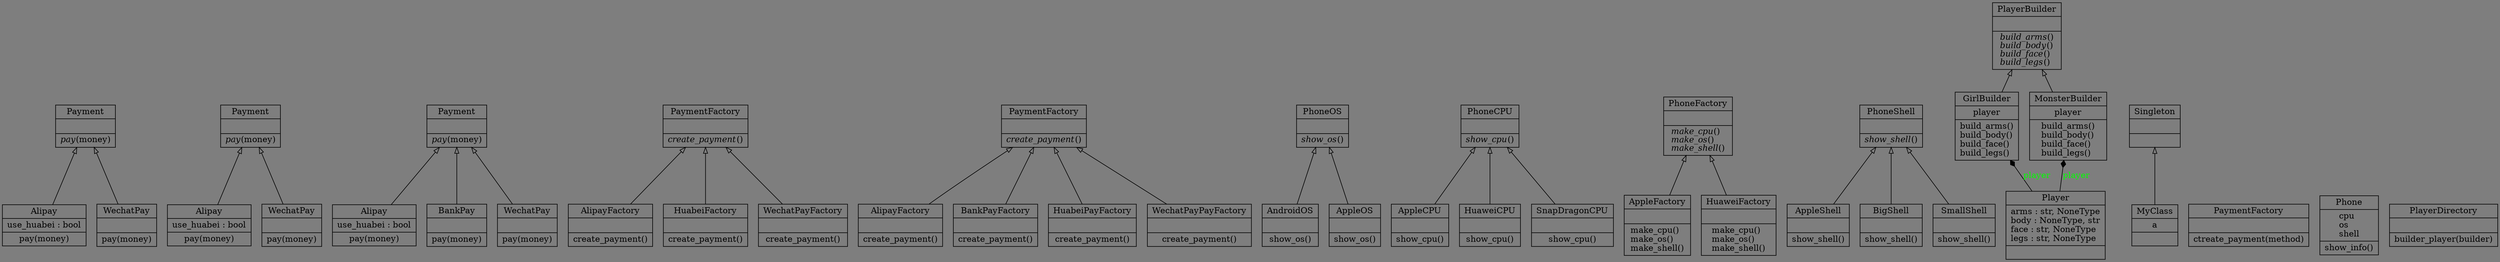 digraph "classes" {
rankdir=BT
bgcolor="#7e7e7e"
charset="utf-8"
"3.创建型模式.1._简单工厂模式.Alipay" [color="black", fontcolor="black", label=<{Alipay|use_huabei : bool<br ALIGN="LEFT"/>|pay(money)<br ALIGN="LEFT"/>}>, shape="record", style="solid"];
"3.创建型模式.2._工厂方法模式.Alipay" [color="black", fontcolor="black", label=<{Alipay|use_huabei : bool<br ALIGN="LEFT"/>|pay(money)<br ALIGN="LEFT"/>}>, shape="record", style="solid"];
"3.创建型模式.3._抽象工厂模式.Alipay" [color="black", fontcolor="black", label=<{Alipay|use_huabei : bool<br ALIGN="LEFT"/>|pay(money)<br ALIGN="LEFT"/>}>, shape="record", style="solid"];
"3.创建型模式.2._工厂方法模式.AlipayFactory" [color="black", fontcolor="black", label=<{AlipayFactory|<br ALIGN="LEFT"/>|create_payment()<br ALIGN="LEFT"/>}>, shape="record", style="solid"];
"3.创建型模式.3._抽象工厂模式.AlipayFactory" [color="black", fontcolor="black", label=<{AlipayFactory|<br ALIGN="LEFT"/>|create_payment()<br ALIGN="LEFT"/>}>, shape="record", style="solid"];
"3.创建型模式.4._建造者模式.AndroidOS" [color="black", fontcolor="black", label=<{AndroidOS|<br ALIGN="LEFT"/>|show_os()<br ALIGN="LEFT"/>}>, shape="record", style="solid"];
"3.创建型模式.4._建造者模式.AppleCPU" [color="black", fontcolor="black", label=<{AppleCPU|<br ALIGN="LEFT"/>|show_cpu()<br ALIGN="LEFT"/>}>, shape="record", style="solid"];
"3.创建型模式.4._建造者模式.AppleFactory" [color="black", fontcolor="black", label=<{AppleFactory|<br ALIGN="LEFT"/>|make_cpu()<br ALIGN="LEFT"/>make_os()<br ALIGN="LEFT"/>make_shell()<br ALIGN="LEFT"/>}>, shape="record", style="solid"];
"3.创建型模式.4._建造者模式.AppleOS" [color="black", fontcolor="black", label=<{AppleOS|<br ALIGN="LEFT"/>|show_os()<br ALIGN="LEFT"/>}>, shape="record", style="solid"];
"3.创建型模式.4._建造者模式.AppleShell" [color="black", fontcolor="black", label=<{AppleShell|<br ALIGN="LEFT"/>|show_shell()<br ALIGN="LEFT"/>}>, shape="record", style="solid"];
"3.创建型模式.3._抽象工厂模式.BankPay" [color="black", fontcolor="black", label=<{BankPay|<br ALIGN="LEFT"/>|pay(money)<br ALIGN="LEFT"/>}>, shape="record", style="solid"];
"3.创建型模式.3._抽象工厂模式.BankPayFactory" [color="black", fontcolor="black", label=<{BankPayFactory|<br ALIGN="LEFT"/>|create_payment()<br ALIGN="LEFT"/>}>, shape="record", style="solid"];
"3.创建型模式.4._建造者模式.BigShell" [color="black", fontcolor="black", label=<{BigShell|<br ALIGN="LEFT"/>|show_shell()<br ALIGN="LEFT"/>}>, shape="record", style="solid"];
"3.创建型模式.5._单例模式.GirlBuilder" [color="black", fontcolor="black", label=<{GirlBuilder|player<br ALIGN="LEFT"/>|build_arms()<br ALIGN="LEFT"/>build_body()<br ALIGN="LEFT"/>build_face()<br ALIGN="LEFT"/>build_legs()<br ALIGN="LEFT"/>}>, shape="record", style="solid"];
"3.创建型模式.2._工厂方法模式.HuabeiFactory" [color="black", fontcolor="black", label=<{HuabeiFactory|<br ALIGN="LEFT"/>|create_payment()<br ALIGN="LEFT"/>}>, shape="record", style="solid"];
"3.创建型模式.3._抽象工厂模式.HuabeiPayFactory" [color="black", fontcolor="black", label=<{HuabeiPayFactory|<br ALIGN="LEFT"/>|create_payment()<br ALIGN="LEFT"/>}>, shape="record", style="solid"];
"3.创建型模式.4._建造者模式.HuaweiCPU" [color="black", fontcolor="black", label=<{HuaweiCPU|<br ALIGN="LEFT"/>|show_cpu()<br ALIGN="LEFT"/>}>, shape="record", style="solid"];
"3.创建型模式.4._建造者模式.HuaweiFactory" [color="black", fontcolor="black", label=<{HuaweiFactory|<br ALIGN="LEFT"/>|make_cpu()<br ALIGN="LEFT"/>make_os()<br ALIGN="LEFT"/>make_shell()<br ALIGN="LEFT"/>}>, shape="record", style="solid"];
"3.创建型模式.5._单例模式.MonsterBuilder" [color="black", fontcolor="black", label=<{MonsterBuilder|player<br ALIGN="LEFT"/>|build_arms()<br ALIGN="LEFT"/>build_body()<br ALIGN="LEFT"/>build_face()<br ALIGN="LEFT"/>build_legs()<br ALIGN="LEFT"/>}>, shape="record", style="solid"];
"3.创建型模式.6._创建型模式概述.MyClass" [color="black", fontcolor="black", label=<{MyClass|a<br ALIGN="LEFT"/>|}>, shape="record", style="solid"];
"3.创建型模式.1._简单工厂模式.Payment" [color="black", fontcolor="black", label=<{Payment|<br ALIGN="LEFT"/>|<I>pay</I>(money)<br ALIGN="LEFT"/>}>, shape="record", style="solid"];
"3.创建型模式.2._工厂方法模式.Payment" [color="black", fontcolor="black", label=<{Payment|<br ALIGN="LEFT"/>|<I>pay</I>(money)<br ALIGN="LEFT"/>}>, shape="record", style="solid"];
"3.创建型模式.3._抽象工厂模式.Payment" [color="black", fontcolor="black", label=<{Payment|<br ALIGN="LEFT"/>|<I>pay</I>(money)<br ALIGN="LEFT"/>}>, shape="record", style="solid"];
"3.创建型模式.1._简单工厂模式.PaymentFactory" [color="black", fontcolor="black", label=<{PaymentFactory|<br ALIGN="LEFT"/>|ctreate_payment(method)<br ALIGN="LEFT"/>}>, shape="record", style="solid"];
"3.创建型模式.2._工厂方法模式.PaymentFactory" [color="black", fontcolor="black", label=<{PaymentFactory|<br ALIGN="LEFT"/>|<I>create_payment</I>()<br ALIGN="LEFT"/>}>, shape="record", style="solid"];
"3.创建型模式.3._抽象工厂模式.PaymentFactory" [color="black", fontcolor="black", label=<{PaymentFactory|<br ALIGN="LEFT"/>|<I>create_payment</I>()<br ALIGN="LEFT"/>}>, shape="record", style="solid"];
"3.创建型模式.4._建造者模式.Phone" [color="black", fontcolor="black", label=<{Phone|cpu<br ALIGN="LEFT"/>os<br ALIGN="LEFT"/>shell<br ALIGN="LEFT"/>|show_info()<br ALIGN="LEFT"/>}>, shape="record", style="solid"];
"3.创建型模式.4._建造者模式.PhoneCPU" [color="black", fontcolor="black", label=<{PhoneCPU|<br ALIGN="LEFT"/>|<I>show_cpu</I>()<br ALIGN="LEFT"/>}>, shape="record", style="solid"];
"3.创建型模式.4._建造者模式.PhoneFactory" [color="black", fontcolor="black", label=<{PhoneFactory|<br ALIGN="LEFT"/>|<I>make_cpu</I>()<br ALIGN="LEFT"/><I>make_os</I>()<br ALIGN="LEFT"/><I>make_shell</I>()<br ALIGN="LEFT"/>}>, shape="record", style="solid"];
"3.创建型模式.4._建造者模式.PhoneOS" [color="black", fontcolor="black", label=<{PhoneOS|<br ALIGN="LEFT"/>|<I>show_os</I>()<br ALIGN="LEFT"/>}>, shape="record", style="solid"];
"3.创建型模式.4._建造者模式.PhoneShell" [color="black", fontcolor="black", label=<{PhoneShell|<br ALIGN="LEFT"/>|<I>show_shell</I>()<br ALIGN="LEFT"/>}>, shape="record", style="solid"];
"3.创建型模式.5._单例模式.Player" [color="black", fontcolor="black", label=<{Player|arms : str, NoneType<br ALIGN="LEFT"/>body : NoneType, str<br ALIGN="LEFT"/>face : str, NoneType<br ALIGN="LEFT"/>legs : str, NoneType<br ALIGN="LEFT"/>|}>, shape="record", style="solid"];
"3.创建型模式.5._单例模式.PlayerBuilder" [color="black", fontcolor="black", label=<{PlayerBuilder|<br ALIGN="LEFT"/>|<I>build_arms</I>()<br ALIGN="LEFT"/><I>build_body</I>()<br ALIGN="LEFT"/><I>build_face</I>()<br ALIGN="LEFT"/><I>build_legs</I>()<br ALIGN="LEFT"/>}>, shape="record", style="solid"];
"3.创建型模式.5._单例模式.PlayerDirectory" [color="black", fontcolor="black", label=<{PlayerDirectory|<br ALIGN="LEFT"/>|builder_player(builder)<br ALIGN="LEFT"/>}>, shape="record", style="solid"];
"3.创建型模式.6._创建型模式概述.Singleton" [color="black", fontcolor="black", label=<{Singleton|<br ALIGN="LEFT"/>|}>, shape="record", style="solid"];
"3.创建型模式.4._建造者模式.SmallShell" [color="black", fontcolor="black", label=<{SmallShell|<br ALIGN="LEFT"/>|show_shell()<br ALIGN="LEFT"/>}>, shape="record", style="solid"];
"3.创建型模式.4._建造者模式.SnapDragonCPU" [color="black", fontcolor="black", label=<{SnapDragonCPU|<br ALIGN="LEFT"/>|show_cpu()<br ALIGN="LEFT"/>}>, shape="record", style="solid"];
"3.创建型模式.1._简单工厂模式.WechatPay" [color="black", fontcolor="black", label=<{WechatPay|<br ALIGN="LEFT"/>|pay(money)<br ALIGN="LEFT"/>}>, shape="record", style="solid"];
"3.创建型模式.2._工厂方法模式.WechatPay" [color="black", fontcolor="black", label=<{WechatPay|<br ALIGN="LEFT"/>|pay(money)<br ALIGN="LEFT"/>}>, shape="record", style="solid"];
"3.创建型模式.3._抽象工厂模式.WechatPay" [color="black", fontcolor="black", label=<{WechatPay|<br ALIGN="LEFT"/>|pay(money)<br ALIGN="LEFT"/>}>, shape="record", style="solid"];
"3.创建型模式.2._工厂方法模式.WechatPayFactory" [color="black", fontcolor="black", label=<{WechatPayFactory|<br ALIGN="LEFT"/>|create_payment()<br ALIGN="LEFT"/>}>, shape="record", style="solid"];
"3.创建型模式.3._抽象工厂模式.WechatPayPayFactory" [color="black", fontcolor="black", label=<{WechatPayPayFactory|<br ALIGN="LEFT"/>|create_payment()<br ALIGN="LEFT"/>}>, shape="record", style="solid"];
"3.创建型模式.1._简单工厂模式.Alipay" -> "3.创建型模式.1._简单工厂模式.Payment" [arrowhead="empty", arrowtail="none"];
"3.创建型模式.1._简单工厂模式.WechatPay" -> "3.创建型模式.1._简单工厂模式.Payment" [arrowhead="empty", arrowtail="none"];
"3.创建型模式.2._工厂方法模式.Alipay" -> "3.创建型模式.2._工厂方法模式.Payment" [arrowhead="empty", arrowtail="none"];
"3.创建型模式.2._工厂方法模式.AlipayFactory" -> "3.创建型模式.2._工厂方法模式.PaymentFactory" [arrowhead="empty", arrowtail="none"];
"3.创建型模式.2._工厂方法模式.HuabeiFactory" -> "3.创建型模式.2._工厂方法模式.PaymentFactory" [arrowhead="empty", arrowtail="none"];
"3.创建型模式.2._工厂方法模式.WechatPay" -> "3.创建型模式.2._工厂方法模式.Payment" [arrowhead="empty", arrowtail="none"];
"3.创建型模式.2._工厂方法模式.WechatPayFactory" -> "3.创建型模式.2._工厂方法模式.PaymentFactory" [arrowhead="empty", arrowtail="none"];
"3.创建型模式.3._抽象工厂模式.Alipay" -> "3.创建型模式.3._抽象工厂模式.Payment" [arrowhead="empty", arrowtail="none"];
"3.创建型模式.3._抽象工厂模式.AlipayFactory" -> "3.创建型模式.3._抽象工厂模式.PaymentFactory" [arrowhead="empty", arrowtail="none"];
"3.创建型模式.3._抽象工厂模式.BankPay" -> "3.创建型模式.3._抽象工厂模式.Payment" [arrowhead="empty", arrowtail="none"];
"3.创建型模式.3._抽象工厂模式.BankPayFactory" -> "3.创建型模式.3._抽象工厂模式.PaymentFactory" [arrowhead="empty", arrowtail="none"];
"3.创建型模式.3._抽象工厂模式.HuabeiPayFactory" -> "3.创建型模式.3._抽象工厂模式.PaymentFactory" [arrowhead="empty", arrowtail="none"];
"3.创建型模式.3._抽象工厂模式.WechatPay" -> "3.创建型模式.3._抽象工厂模式.Payment" [arrowhead="empty", arrowtail="none"];
"3.创建型模式.3._抽象工厂模式.WechatPayPayFactory" -> "3.创建型模式.3._抽象工厂模式.PaymentFactory" [arrowhead="empty", arrowtail="none"];
"3.创建型模式.4._建造者模式.AndroidOS" -> "3.创建型模式.4._建造者模式.PhoneOS" [arrowhead="empty", arrowtail="none"];
"3.创建型模式.4._建造者模式.AppleCPU" -> "3.创建型模式.4._建造者模式.PhoneCPU" [arrowhead="empty", arrowtail="none"];
"3.创建型模式.4._建造者模式.AppleFactory" -> "3.创建型模式.4._建造者模式.PhoneFactory" [arrowhead="empty", arrowtail="none"];
"3.创建型模式.4._建造者模式.AppleOS" -> "3.创建型模式.4._建造者模式.PhoneOS" [arrowhead="empty", arrowtail="none"];
"3.创建型模式.4._建造者模式.AppleShell" -> "3.创建型模式.4._建造者模式.PhoneShell" [arrowhead="empty", arrowtail="none"];
"3.创建型模式.4._建造者模式.BigShell" -> "3.创建型模式.4._建造者模式.PhoneShell" [arrowhead="empty", arrowtail="none"];
"3.创建型模式.4._建造者模式.HuaweiCPU" -> "3.创建型模式.4._建造者模式.PhoneCPU" [arrowhead="empty", arrowtail="none"];
"3.创建型模式.4._建造者模式.HuaweiFactory" -> "3.创建型模式.4._建造者模式.PhoneFactory" [arrowhead="empty", arrowtail="none"];
"3.创建型模式.4._建造者模式.SmallShell" -> "3.创建型模式.4._建造者模式.PhoneShell" [arrowhead="empty", arrowtail="none"];
"3.创建型模式.4._建造者模式.SnapDragonCPU" -> "3.创建型模式.4._建造者模式.PhoneCPU" [arrowhead="empty", arrowtail="none"];
"3.创建型模式.5._单例模式.GirlBuilder" -> "3.创建型模式.5._单例模式.PlayerBuilder" [arrowhead="empty", arrowtail="none"];
"3.创建型模式.5._单例模式.MonsterBuilder" -> "3.创建型模式.5._单例模式.PlayerBuilder" [arrowhead="empty", arrowtail="none"];
"3.创建型模式.6._创建型模式概述.MyClass" -> "3.创建型模式.6._创建型模式概述.Singleton" [arrowhead="empty", arrowtail="none"];
"3.创建型模式.5._单例模式.Player" -> "3.创建型模式.5._单例模式.GirlBuilder" [arrowhead="diamond", arrowtail="none", fontcolor="green", label="player", style="solid"];
"3.创建型模式.5._单例模式.Player" -> "3.创建型模式.5._单例模式.MonsterBuilder" [arrowhead="diamond", arrowtail="none", fontcolor="green", label="player", style="solid"];
}
